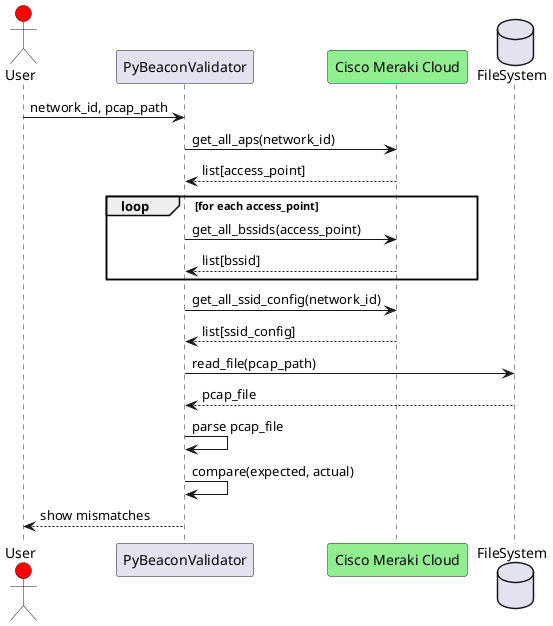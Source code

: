 @startuml PyBeaconValidator
actor User as u #red
participant PyBeaconValidator as pr 
participant "Cisco Meraki Cloud" as mc #LightGreen
database "FileSystem" as fs

u->pr: network_id, pcap_path
pr->mc: get_all_aps(network_id)
pr<--mc: list[access_point]
loop for each access_point
    pr->mc: get_all_bssids(access_point)
    pr<--mc: list[bssid]
end
pr->mc: get_all_ssid_config(network_id)
pr<--mc: list[ssid_config]
pr->fs: read_file(pcap_path)
pr<--fs: pcap_file
pr->pr: parse pcap_file
pr->pr: compare(expected, actual)
u<--pr: show mismatches
@enduml